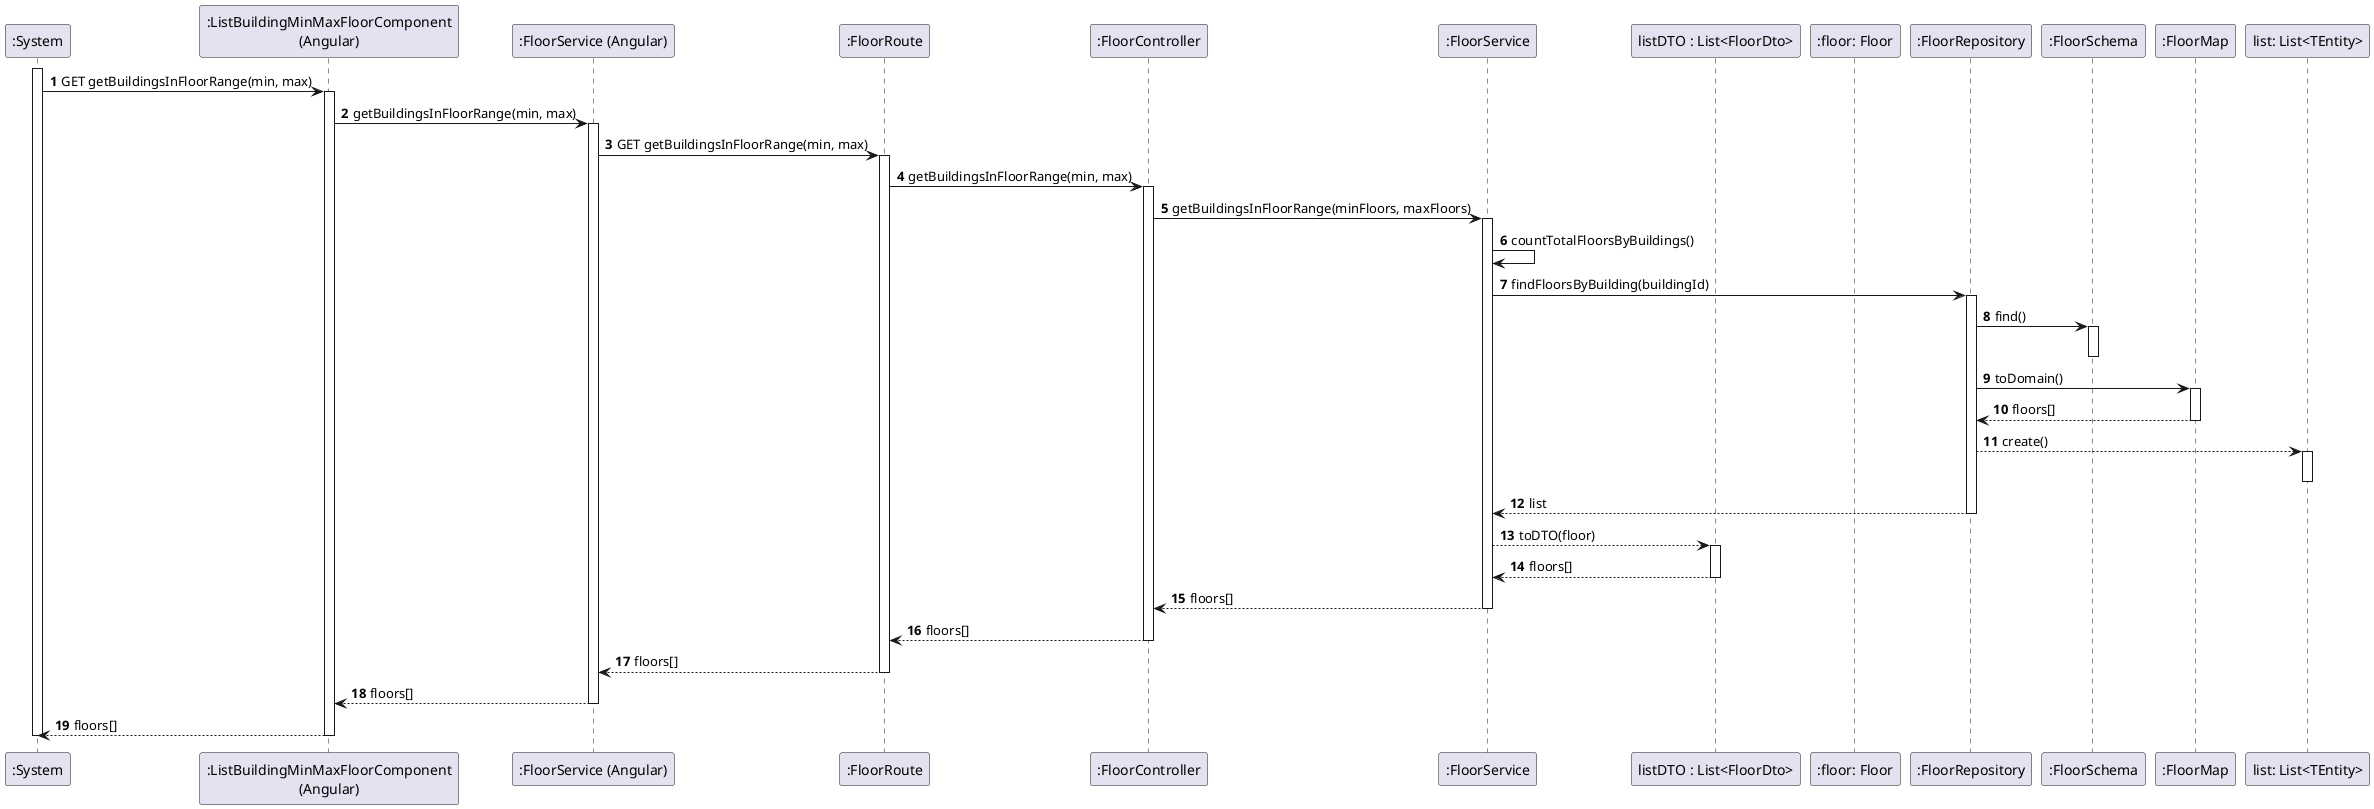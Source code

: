 @startuml
autonumber

participant ":System" as SY
participant ":ListBuildingMinMaxFloorComponent\n(Angular)" as LC
participant ":FloorService (Angular)" as FS

participant ":FloorRoute" as FL
participant ":FloorController" as CTRL
participant ":FloorService" as SERV
participant "listDTO : List<FloorDto>" as DTO
participant ":floor: Floor" as FLOOR
participant ":FloorRepository" as REPO
participant ":FloorSchema" as SCHEMA
participant ":FloorMap" as MAP
participant "list: List<TEntity>" as LIST

activate SY
SY -> LC :  GET getBuildingsInFloorRange(min, max)
activate LC
LC -> FS : getBuildingsInFloorRange(min, max)
activate FS
FS -> FL : GET getBuildingsInFloorRange(min, max)
activate FL
FL -> CTRL : getBuildingsInFloorRange(min, max)
activate CTRL
CTRL -> SERV : getBuildingsInFloorRange(minFloors, maxFloors)
activate SERV
SERV -> SERV : countTotalFloorsByBuildings()
SERV -> REPO : findFloorsByBuilding(buildingId)
activate REPO
REPO -> SCHEMA : find()
activate SCHEMA
deactivate SCHEMA
REPO -> MAP : toDomain()
activate MAP
MAP --> REPO : floors[]
deactivate MAP
REPO --> LIST: create()
activate LIST
deactivate LIST
REPO --> SERV : list
deactivate REPO
SERV --> DTO : toDTO(floor)
activate DTO 
DTO --> SERV : floors[]
deactivate DTO
SERV --> CTRL : floors[]
deactivate SERV
CTRL --> FL : floors[]
deactivate CTRL
FL --> FS : floors[]
deactivate FL
FS --> LC : floors[]
deactivate FS
LC --> SY : floors[]
deactivate LC
deactivate SY

@enduml